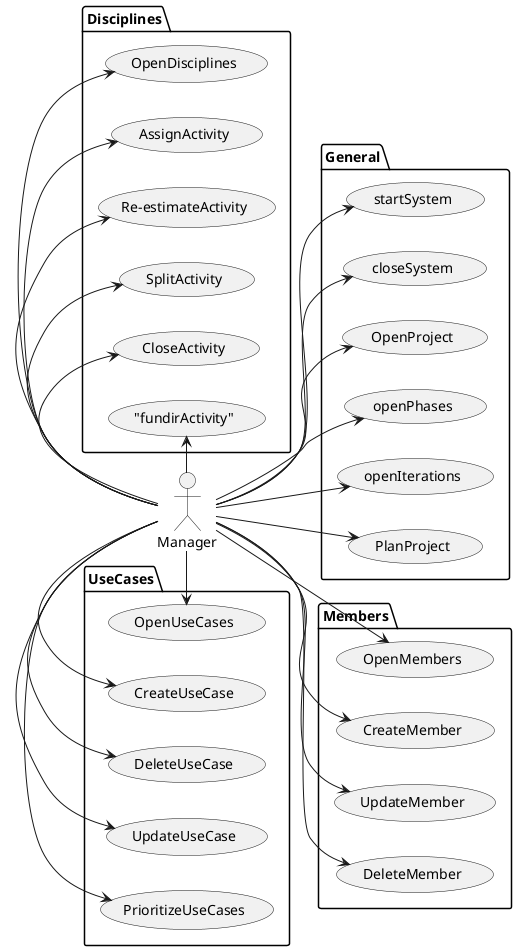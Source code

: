 @startuml
left to right direction

actor "Manager" as manager

package General {
:manager: -down-> (startSystem)
:manager: -down-> (closeSystem)
:manager: -down-> (OpenProject)
:manager: -down-> (openPhases)
:manager: -down-> (openIterations)
:manager: -down-> (PlanProject)
}

package Members {
:manager: -down-> (OpenMembers)
:manager: -down-> (CreateMember)
:manager: -down-> (UpdateMember)
:manager: -down-> (DeleteMember)
}

package UseCases {
:manager: -left-> (OpenUseCases)
:manager: -left-> (CreateUseCase)
:manager: -left-> (DeleteUseCase)
:manager: -left-> (UpdateUseCase)
:manager: -left-> (PrioritizeUseCases)
}

package Disciplines {
:manager: -left-> (OpenDisciplines)
:manager: -left-> (AssignActivity)
:manager: -left-> (Re-estimateActivity)
:manager: -left-> (SplitActivity)
:manager: -left-> (CloseActivity)
:manager: -left-> ("fundirActivity")
}



@enduml
